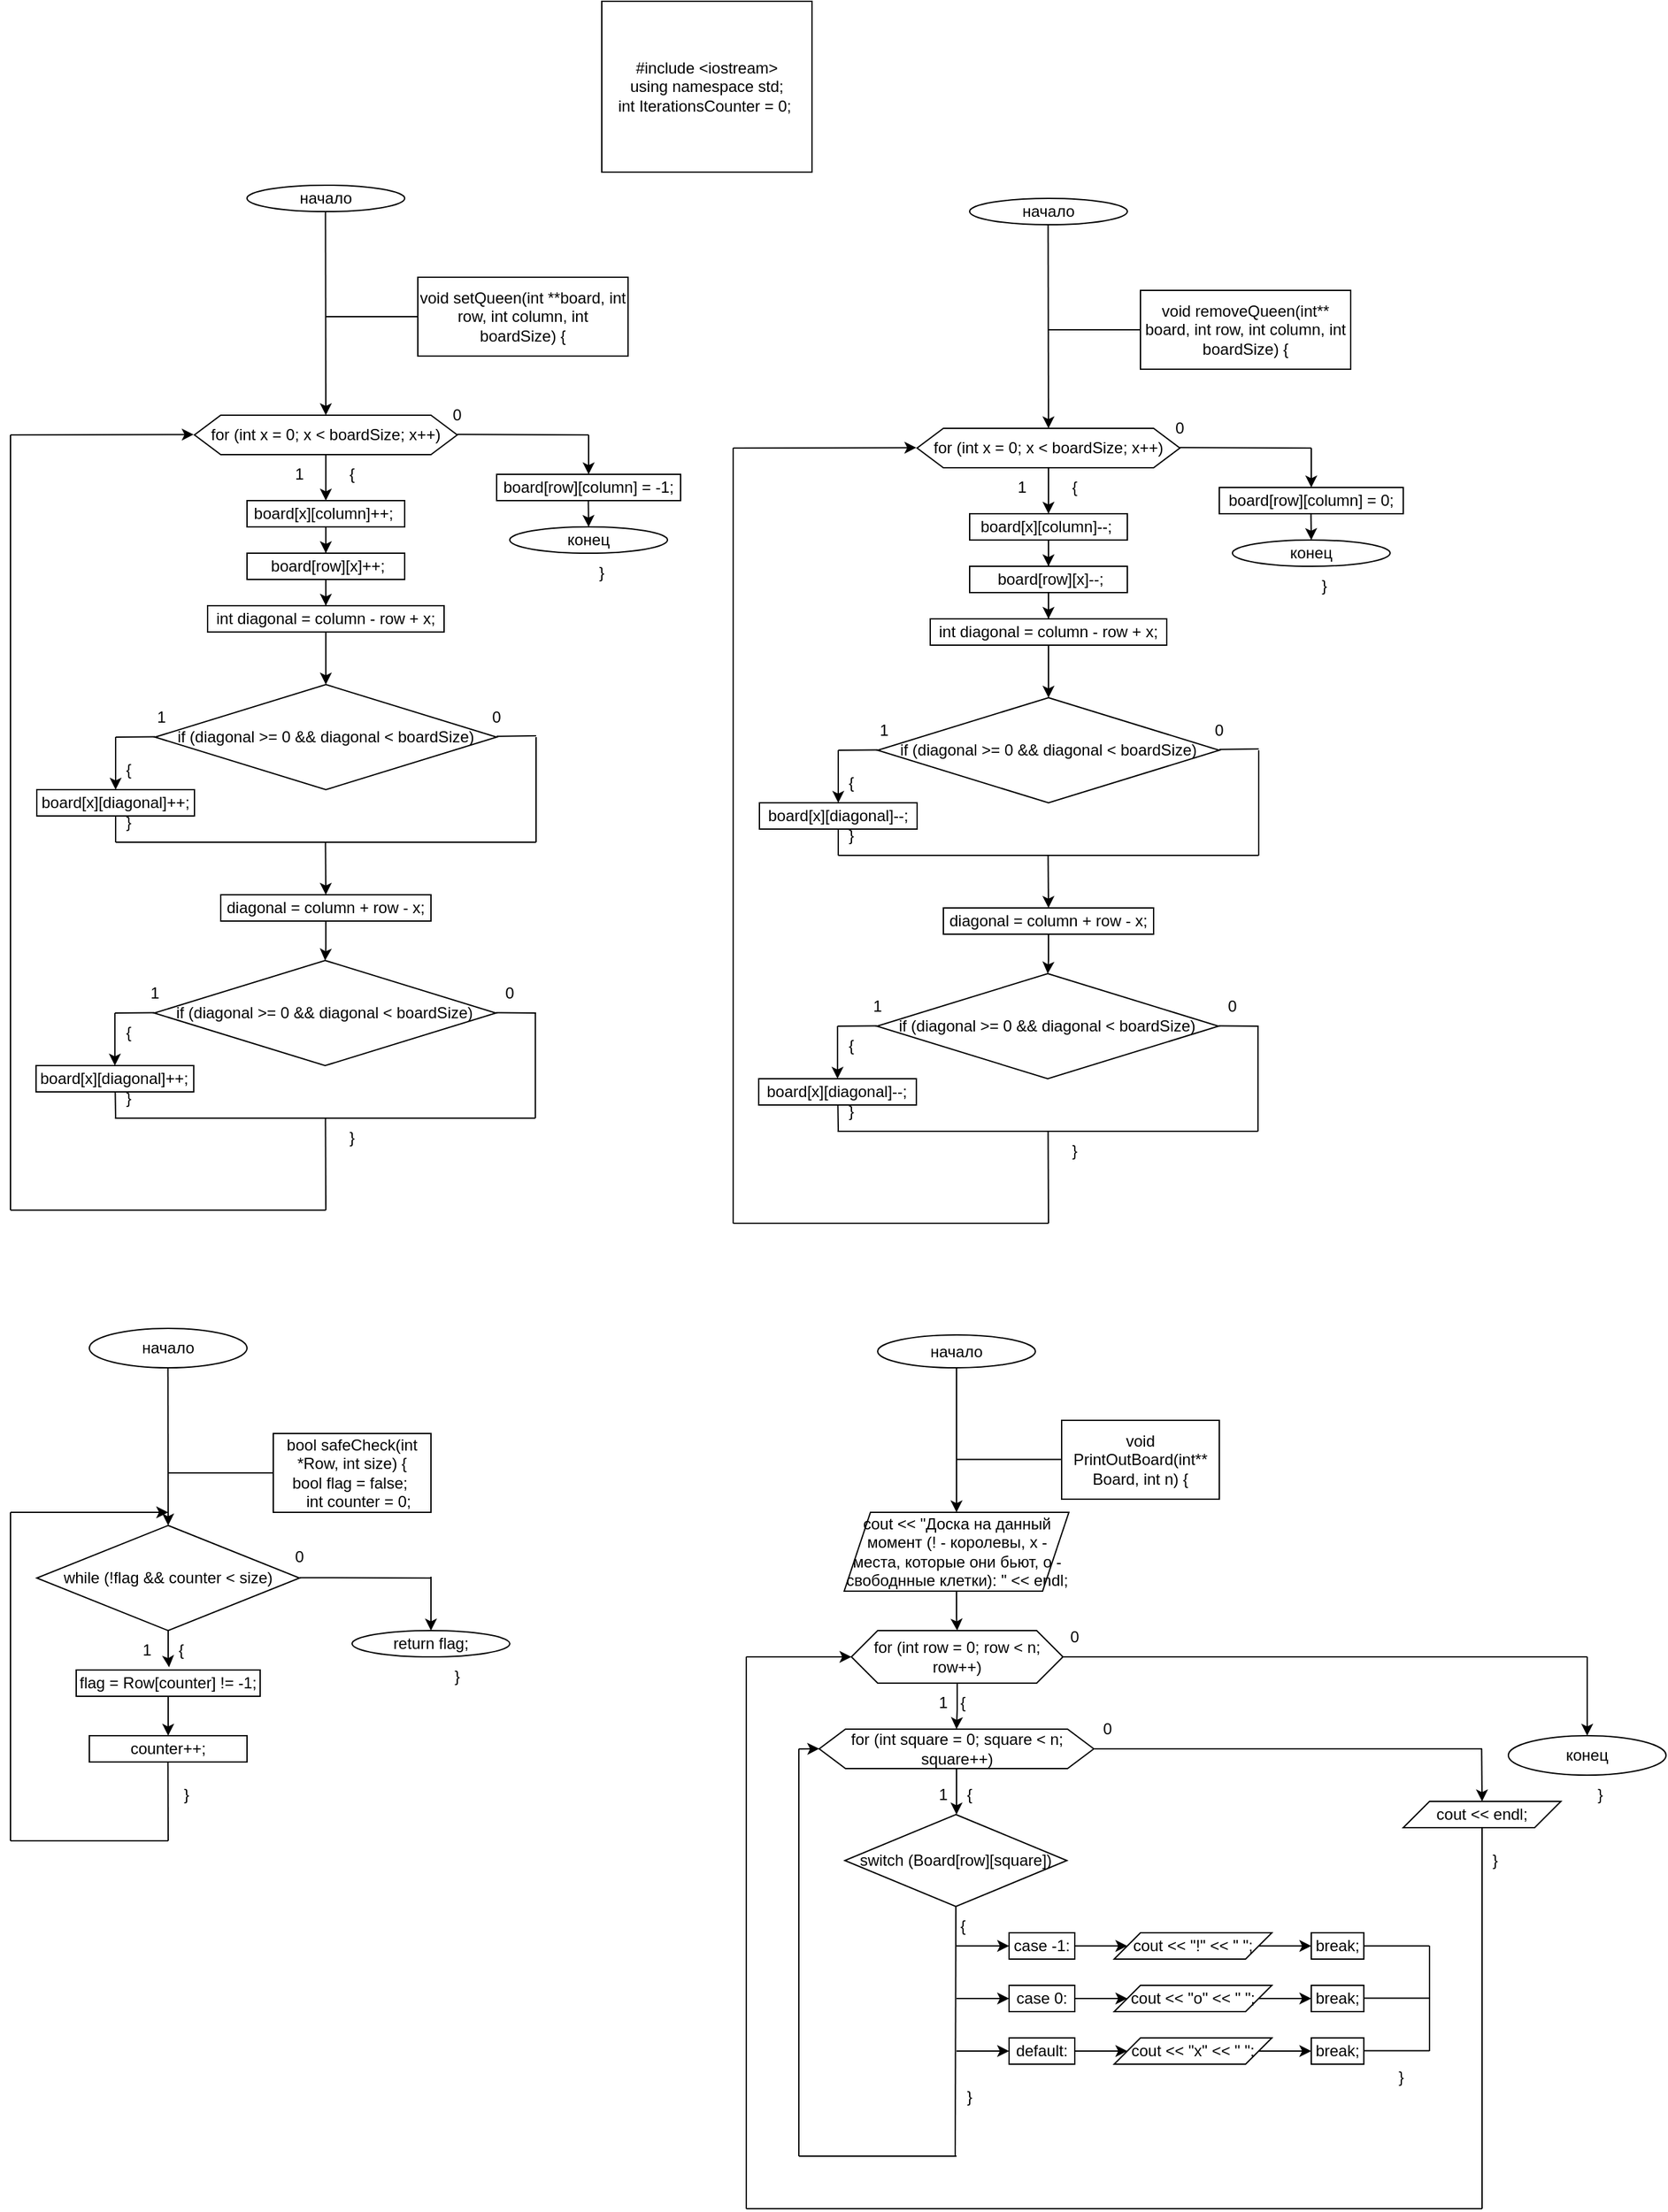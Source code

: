 <mxfile version="23.1.5" type="device">
  <diagram name="Страница — 1" id="9ttpLuOfrCiaNsQsGalc">
    <mxGraphModel dx="2261" dy="844" grid="1" gridSize="10" guides="1" tooltips="1" connect="1" arrows="1" fold="1" page="1" pageScale="1" pageWidth="827" pageHeight="1169" math="0" shadow="0">
      <root>
        <mxCell id="0" />
        <mxCell id="1" parent="0" />
        <mxCell id="GC4DBZCwsw4iifirCBvd-6" value="&lt;div&gt;#include &amp;lt;iostream&amp;gt;&lt;/div&gt;&lt;div&gt;using namespace std;&lt;/div&gt;&lt;div&gt;int IterationsCounter = 0;&lt;span style=&quot;background-color: initial;&quot;&gt;&amp;nbsp;&lt;/span&gt;&lt;/div&gt;" style="rounded=0;whiteSpace=wrap;html=1;" parent="1" vertex="1">
          <mxGeometry x="330" width="160" height="130" as="geometry" />
        </mxCell>
        <mxCell id="GC4DBZCwsw4iifirCBvd-7" value="начало" style="ellipse;whiteSpace=wrap;html=1;" parent="1" vertex="1">
          <mxGeometry x="60" y="140" width="120" height="20" as="geometry" />
        </mxCell>
        <mxCell id="GC4DBZCwsw4iifirCBvd-9" value="" style="endArrow=none;html=1;rounded=0;" parent="1" edge="1">
          <mxGeometry width="50" height="50" relative="1" as="geometry">
            <mxPoint x="120" y="240" as="sourcePoint" />
            <mxPoint x="190" y="240" as="targetPoint" />
          </mxGeometry>
        </mxCell>
        <mxCell id="GC4DBZCwsw4iifirCBvd-10" value="&lt;div&gt;void setQueen(int **board, int row, int column, int boardSize)&amp;nbsp;&lt;span style=&quot;background-color: initial;&quot;&gt;{&lt;/span&gt;&lt;/div&gt;" style="rounded=0;whiteSpace=wrap;html=1;" parent="1" vertex="1">
          <mxGeometry x="190" y="210" width="160" height="60" as="geometry" />
        </mxCell>
        <mxCell id="GC4DBZCwsw4iifirCBvd-11" value="" style="endArrow=classic;html=1;rounded=0;entryX=0.5;entryY=0;entryDx=0;entryDy=0;" parent="1" target="GC4DBZCwsw4iifirCBvd-12" edge="1">
          <mxGeometry width="50" height="50" relative="1" as="geometry">
            <mxPoint x="119.71" y="160" as="sourcePoint" />
            <mxPoint x="120" y="320" as="targetPoint" />
          </mxGeometry>
        </mxCell>
        <mxCell id="GC4DBZCwsw4iifirCBvd-15" style="edgeStyle=orthogonalEdgeStyle;rounded=0;orthogonalLoop=1;jettySize=auto;html=1;entryX=0.5;entryY=0;entryDx=0;entryDy=0;" parent="1" source="GC4DBZCwsw4iifirCBvd-12" target="GC4DBZCwsw4iifirCBvd-13" edge="1">
          <mxGeometry relative="1" as="geometry" />
        </mxCell>
        <mxCell id="GC4DBZCwsw4iifirCBvd-12" value="for (int x = 0; x &amp;lt; boardSize; x++)" style="shape=hexagon;perimeter=hexagonPerimeter2;whiteSpace=wrap;html=1;fixedSize=1;" parent="1" vertex="1">
          <mxGeometry x="20" y="315" width="200" height="30" as="geometry" />
        </mxCell>
        <mxCell id="GC4DBZCwsw4iifirCBvd-17" style="edgeStyle=orthogonalEdgeStyle;rounded=0;orthogonalLoop=1;jettySize=auto;html=1;entryX=0.5;entryY=0;entryDx=0;entryDy=0;" parent="1" source="GC4DBZCwsw4iifirCBvd-13" target="GC4DBZCwsw4iifirCBvd-16" edge="1">
          <mxGeometry relative="1" as="geometry" />
        </mxCell>
        <mxCell id="GC4DBZCwsw4iifirCBvd-13" value="board[x][column]++;&amp;nbsp;" style="rounded=0;whiteSpace=wrap;html=1;" parent="1" vertex="1">
          <mxGeometry x="60" y="380" width="120" height="20" as="geometry" />
        </mxCell>
        <mxCell id="GC4DBZCwsw4iifirCBvd-19" style="edgeStyle=orthogonalEdgeStyle;rounded=0;orthogonalLoop=1;jettySize=auto;html=1;entryX=0.5;entryY=0;entryDx=0;entryDy=0;" parent="1" source="GC4DBZCwsw4iifirCBvd-16" target="GC4DBZCwsw4iifirCBvd-18" edge="1">
          <mxGeometry relative="1" as="geometry" />
        </mxCell>
        <mxCell id="GC4DBZCwsw4iifirCBvd-16" value="&amp;nbsp;board[row][x]++;" style="rounded=0;whiteSpace=wrap;html=1;" parent="1" vertex="1">
          <mxGeometry x="60" y="420" width="120" height="20" as="geometry" />
        </mxCell>
        <mxCell id="GC4DBZCwsw4iifirCBvd-21" style="edgeStyle=orthogonalEdgeStyle;rounded=0;orthogonalLoop=1;jettySize=auto;html=1;entryX=0.5;entryY=0;entryDx=0;entryDy=0;" parent="1" source="GC4DBZCwsw4iifirCBvd-18" target="GC4DBZCwsw4iifirCBvd-20" edge="1">
          <mxGeometry relative="1" as="geometry" />
        </mxCell>
        <mxCell id="GC4DBZCwsw4iifirCBvd-18" value="&lt;div&gt;int diagonal = column - row + x;&lt;/div&gt;" style="rounded=0;whiteSpace=wrap;html=1;" parent="1" vertex="1">
          <mxGeometry x="30" y="460" width="180" height="20" as="geometry" />
        </mxCell>
        <mxCell id="GC4DBZCwsw4iifirCBvd-20" value="if (diagonal &amp;gt;= 0 &amp;amp;&amp;amp; diagonal &amp;lt; boardSize)" style="rhombus;whiteSpace=wrap;html=1;" parent="1" vertex="1">
          <mxGeometry x="-10" y="520" width="260" height="80" as="geometry" />
        </mxCell>
        <mxCell id="GC4DBZCwsw4iifirCBvd-22" value="" style="endArrow=none;html=1;rounded=0;" parent="1" edge="1">
          <mxGeometry width="50" height="50" relative="1" as="geometry">
            <mxPoint x="-40" y="560" as="sourcePoint" />
            <mxPoint x="-10" y="559.71" as="targetPoint" />
          </mxGeometry>
        </mxCell>
        <mxCell id="GC4DBZCwsw4iifirCBvd-23" value="" style="endArrow=classic;html=1;rounded=0;" parent="1" edge="1">
          <mxGeometry width="50" height="50" relative="1" as="geometry">
            <mxPoint x="-40" y="560" as="sourcePoint" />
            <mxPoint x="-40" y="600" as="targetPoint" />
          </mxGeometry>
        </mxCell>
        <mxCell id="GC4DBZCwsw4iifirCBvd-24" value="board[x][diagonal]++;" style="rounded=0;whiteSpace=wrap;html=1;" parent="1" vertex="1">
          <mxGeometry x="-100" y="600" width="120" height="20" as="geometry" />
        </mxCell>
        <mxCell id="GC4DBZCwsw4iifirCBvd-25" value="1" style="text;html=1;align=center;verticalAlign=middle;whiteSpace=wrap;rounded=0;" parent="1" vertex="1">
          <mxGeometry x="-30" y="530" width="50" height="30" as="geometry" />
        </mxCell>
        <mxCell id="GC4DBZCwsw4iifirCBvd-26" value="" style="endArrow=none;html=1;rounded=0;" parent="1" edge="1">
          <mxGeometry width="50" height="50" relative="1" as="geometry">
            <mxPoint x="-40" y="640" as="sourcePoint" />
            <mxPoint x="-40" y="620" as="targetPoint" />
          </mxGeometry>
        </mxCell>
        <mxCell id="GC4DBZCwsw4iifirCBvd-27" value="" style="endArrow=none;html=1;rounded=0;" parent="1" edge="1">
          <mxGeometry width="50" height="50" relative="1" as="geometry">
            <mxPoint x="250" y="559.43" as="sourcePoint" />
            <mxPoint x="280" y="559" as="targetPoint" />
          </mxGeometry>
        </mxCell>
        <mxCell id="GC4DBZCwsw4iifirCBvd-28" value="" style="endArrow=none;html=1;rounded=0;" parent="1" edge="1">
          <mxGeometry width="50" height="50" relative="1" as="geometry">
            <mxPoint x="280" y="640" as="sourcePoint" />
            <mxPoint x="280" y="560" as="targetPoint" />
          </mxGeometry>
        </mxCell>
        <mxCell id="GC4DBZCwsw4iifirCBvd-29" value="" style="endArrow=none;html=1;rounded=0;" parent="1" edge="1">
          <mxGeometry width="50" height="50" relative="1" as="geometry">
            <mxPoint x="-40" y="640" as="sourcePoint" />
            <mxPoint x="280" y="640" as="targetPoint" />
          </mxGeometry>
        </mxCell>
        <mxCell id="GC4DBZCwsw4iifirCBvd-30" value="0" style="text;html=1;align=center;verticalAlign=middle;whiteSpace=wrap;rounded=0;" parent="1" vertex="1">
          <mxGeometry x="220" y="530" width="60" height="30" as="geometry" />
        </mxCell>
        <mxCell id="GC4DBZCwsw4iifirCBvd-31" value="{" style="text;html=1;align=center;verticalAlign=middle;whiteSpace=wrap;rounded=0;" parent="1" vertex="1">
          <mxGeometry x="-60" y="570" width="60" height="30" as="geometry" />
        </mxCell>
        <mxCell id="GC4DBZCwsw4iifirCBvd-32" value="}" style="text;html=1;align=center;verticalAlign=middle;whiteSpace=wrap;rounded=0;" parent="1" vertex="1">
          <mxGeometry x="-60" y="610" width="60" height="30" as="geometry" />
        </mxCell>
        <mxCell id="GC4DBZCwsw4iifirCBvd-33" value="" style="endArrow=classic;html=1;rounded=0;" parent="1" edge="1">
          <mxGeometry width="50" height="50" relative="1" as="geometry">
            <mxPoint x="119.71" y="640" as="sourcePoint" />
            <mxPoint x="120" y="680" as="targetPoint" />
          </mxGeometry>
        </mxCell>
        <mxCell id="GC4DBZCwsw4iifirCBvd-50" style="edgeStyle=orthogonalEdgeStyle;rounded=0;orthogonalLoop=1;jettySize=auto;html=1;entryX=0.5;entryY=0;entryDx=0;entryDy=0;" parent="1" source="GC4DBZCwsw4iifirCBvd-34" target="GC4DBZCwsw4iifirCBvd-44" edge="1">
          <mxGeometry relative="1" as="geometry" />
        </mxCell>
        <mxCell id="GC4DBZCwsw4iifirCBvd-34" value="diagonal = column + row - x;" style="rounded=0;whiteSpace=wrap;html=1;" parent="1" vertex="1">
          <mxGeometry x="40" y="680" width="160" height="20" as="geometry" />
        </mxCell>
        <mxCell id="GC4DBZCwsw4iifirCBvd-44" value="if (diagonal &amp;gt;= 0 &amp;amp;&amp;amp; diagonal &amp;lt; boardSize)" style="rhombus;whiteSpace=wrap;html=1;" parent="1" vertex="1">
          <mxGeometry x="-10.57" y="730" width="260" height="80" as="geometry" />
        </mxCell>
        <mxCell id="GC4DBZCwsw4iifirCBvd-45" value="" style="endArrow=none;html=1;rounded=0;" parent="1" edge="1">
          <mxGeometry width="50" height="50" relative="1" as="geometry">
            <mxPoint x="-40.57" y="770" as="sourcePoint" />
            <mxPoint x="-10.57" y="769.71" as="targetPoint" />
          </mxGeometry>
        </mxCell>
        <mxCell id="GC4DBZCwsw4iifirCBvd-46" value="" style="endArrow=classic;html=1;rounded=0;" parent="1" edge="1">
          <mxGeometry width="50" height="50" relative="1" as="geometry">
            <mxPoint x="-40.57" y="770" as="sourcePoint" />
            <mxPoint x="-40.57" y="810" as="targetPoint" />
          </mxGeometry>
        </mxCell>
        <mxCell id="GC4DBZCwsw4iifirCBvd-47" value="board[x][diagonal]++;" style="rounded=0;whiteSpace=wrap;html=1;" parent="1" vertex="1">
          <mxGeometry x="-100.57" y="810" width="120" height="20" as="geometry" />
        </mxCell>
        <mxCell id="GC4DBZCwsw4iifirCBvd-48" value="" style="endArrow=none;html=1;rounded=0;" parent="1" edge="1">
          <mxGeometry width="50" height="50" relative="1" as="geometry">
            <mxPoint x="279.43" y="850" as="sourcePoint" />
            <mxPoint x="279.43" y="770" as="targetPoint" />
          </mxGeometry>
        </mxCell>
        <mxCell id="GC4DBZCwsw4iifirCBvd-49" value="" style="endArrow=none;html=1;rounded=0;" parent="1" edge="1">
          <mxGeometry width="50" height="50" relative="1" as="geometry">
            <mxPoint x="-40.57" y="850" as="sourcePoint" />
            <mxPoint x="279.43" y="850" as="targetPoint" />
          </mxGeometry>
        </mxCell>
        <mxCell id="GC4DBZCwsw4iifirCBvd-51" value="" style="endArrow=none;html=1;rounded=0;" parent="1" edge="1">
          <mxGeometry width="50" height="50" relative="1" as="geometry">
            <mxPoint x="-40.29" y="830" as="sourcePoint" />
            <mxPoint x="-40" y="850" as="targetPoint" />
          </mxGeometry>
        </mxCell>
        <mxCell id="GC4DBZCwsw4iifirCBvd-52" value="" style="endArrow=none;html=1;rounded=0;" parent="1" edge="1">
          <mxGeometry width="50" height="50" relative="1" as="geometry">
            <mxPoint x="249.43" y="769.71" as="sourcePoint" />
            <mxPoint x="280" y="770" as="targetPoint" />
          </mxGeometry>
        </mxCell>
        <mxCell id="GC4DBZCwsw4iifirCBvd-53" value="1" style="text;html=1;align=center;verticalAlign=middle;whiteSpace=wrap;rounded=0;" parent="1" vertex="1">
          <mxGeometry x="-40" y="740" width="60" height="30" as="geometry" />
        </mxCell>
        <mxCell id="GC4DBZCwsw4iifirCBvd-54" value="{" style="text;html=1;align=center;verticalAlign=middle;whiteSpace=wrap;rounded=0;" parent="1" vertex="1">
          <mxGeometry x="-60" y="770" width="60" height="30" as="geometry" />
        </mxCell>
        <mxCell id="GC4DBZCwsw4iifirCBvd-55" value="}" style="text;html=1;align=center;verticalAlign=middle;whiteSpace=wrap;rounded=0;" parent="1" vertex="1">
          <mxGeometry x="-60" y="820" width="60" height="30" as="geometry" />
        </mxCell>
        <mxCell id="GC4DBZCwsw4iifirCBvd-56" value="0" style="text;html=1;align=center;verticalAlign=middle;whiteSpace=wrap;rounded=0;" parent="1" vertex="1">
          <mxGeometry x="230" y="740" width="60" height="30" as="geometry" />
        </mxCell>
        <mxCell id="GC4DBZCwsw4iifirCBvd-57" value="" style="endArrow=none;html=1;rounded=0;" parent="1" edge="1">
          <mxGeometry width="50" height="50" relative="1" as="geometry">
            <mxPoint x="120" y="920" as="sourcePoint" />
            <mxPoint x="119.71" y="850" as="targetPoint" />
          </mxGeometry>
        </mxCell>
        <mxCell id="GC4DBZCwsw4iifirCBvd-58" value="}" style="text;html=1;align=center;verticalAlign=middle;whiteSpace=wrap;rounded=0;" parent="1" vertex="1">
          <mxGeometry x="110" y="850" width="60" height="30" as="geometry" />
        </mxCell>
        <mxCell id="GC4DBZCwsw4iifirCBvd-59" value="" style="endArrow=none;html=1;rounded=0;" parent="1" edge="1">
          <mxGeometry width="50" height="50" relative="1" as="geometry">
            <mxPoint x="-120" y="920" as="sourcePoint" />
            <mxPoint x="120" y="920" as="targetPoint" />
          </mxGeometry>
        </mxCell>
        <mxCell id="GC4DBZCwsw4iifirCBvd-60" value="" style="endArrow=none;html=1;rounded=0;" parent="1" edge="1">
          <mxGeometry width="50" height="50" relative="1" as="geometry">
            <mxPoint x="-120" y="920" as="sourcePoint" />
            <mxPoint x="-120" y="330" as="targetPoint" />
          </mxGeometry>
        </mxCell>
        <mxCell id="GC4DBZCwsw4iifirCBvd-61" value="" style="endArrow=classic;html=1;rounded=0;" parent="1" edge="1">
          <mxGeometry width="50" height="50" relative="1" as="geometry">
            <mxPoint x="-120" y="330" as="sourcePoint" />
            <mxPoint x="19.43" y="329.71" as="targetPoint" />
          </mxGeometry>
        </mxCell>
        <mxCell id="GC4DBZCwsw4iifirCBvd-62" value="1" style="text;html=1;align=center;verticalAlign=middle;whiteSpace=wrap;rounded=0;" parent="1" vertex="1">
          <mxGeometry x="70" y="345" width="60" height="30" as="geometry" />
        </mxCell>
        <mxCell id="GC4DBZCwsw4iifirCBvd-63" value="{" style="text;html=1;align=center;verticalAlign=middle;whiteSpace=wrap;rounded=0;" parent="1" vertex="1">
          <mxGeometry x="110" y="345" width="60" height="30" as="geometry" />
        </mxCell>
        <mxCell id="GC4DBZCwsw4iifirCBvd-64" value="" style="endArrow=none;html=1;rounded=0;" parent="1" edge="1">
          <mxGeometry width="50" height="50" relative="1" as="geometry">
            <mxPoint x="220" y="329.58" as="sourcePoint" />
            <mxPoint x="320" y="330" as="targetPoint" />
          </mxGeometry>
        </mxCell>
        <mxCell id="GC4DBZCwsw4iifirCBvd-65" value="0" style="text;html=1;align=center;verticalAlign=middle;whiteSpace=wrap;rounded=0;" parent="1" vertex="1">
          <mxGeometry x="190" y="300" width="60" height="30" as="geometry" />
        </mxCell>
        <mxCell id="GC4DBZCwsw4iifirCBvd-66" value="" style="endArrow=classic;html=1;rounded=0;" parent="1" edge="1">
          <mxGeometry width="50" height="50" relative="1" as="geometry">
            <mxPoint x="320" y="330" as="sourcePoint" />
            <mxPoint x="320" y="360" as="targetPoint" />
          </mxGeometry>
        </mxCell>
        <mxCell id="GC4DBZCwsw4iifirCBvd-67" value="board[row][column] = -1;" style="rounded=0;whiteSpace=wrap;html=1;" parent="1" vertex="1">
          <mxGeometry x="250" y="360" width="140" height="20" as="geometry" />
        </mxCell>
        <mxCell id="GC4DBZCwsw4iifirCBvd-68" value="" style="endArrow=classic;html=1;rounded=0;" parent="1" edge="1">
          <mxGeometry width="50" height="50" relative="1" as="geometry">
            <mxPoint x="319.76" y="380" as="sourcePoint" />
            <mxPoint x="320" y="400" as="targetPoint" />
          </mxGeometry>
        </mxCell>
        <mxCell id="GC4DBZCwsw4iifirCBvd-69" value="конец" style="ellipse;whiteSpace=wrap;html=1;" parent="1" vertex="1">
          <mxGeometry x="260" y="400" width="120" height="20" as="geometry" />
        </mxCell>
        <mxCell id="GC4DBZCwsw4iifirCBvd-70" value="}" style="text;html=1;align=center;verticalAlign=middle;whiteSpace=wrap;rounded=0;" parent="1" vertex="1">
          <mxGeometry x="300" y="420" width="60" height="30" as="geometry" />
        </mxCell>
        <mxCell id="GC4DBZCwsw4iifirCBvd-71" value="начало" style="ellipse;whiteSpace=wrap;html=1;" parent="1" vertex="1">
          <mxGeometry x="610" y="150" width="120" height="20" as="geometry" />
        </mxCell>
        <mxCell id="GC4DBZCwsw4iifirCBvd-72" value="" style="endArrow=none;html=1;rounded=0;" parent="1" edge="1">
          <mxGeometry width="50" height="50" relative="1" as="geometry">
            <mxPoint x="670" y="250" as="sourcePoint" />
            <mxPoint x="740" y="250" as="targetPoint" />
          </mxGeometry>
        </mxCell>
        <mxCell id="GC4DBZCwsw4iifirCBvd-73" value="&lt;div&gt;void removeQueen(int** board, int row, int column, int boardSize)&amp;nbsp;&lt;span style=&quot;background-color: initial;&quot;&gt;{&lt;/span&gt;&lt;/div&gt;" style="rounded=0;whiteSpace=wrap;html=1;" parent="1" vertex="1">
          <mxGeometry x="740" y="220" width="160" height="60" as="geometry" />
        </mxCell>
        <mxCell id="GC4DBZCwsw4iifirCBvd-74" value="" style="endArrow=classic;html=1;rounded=0;entryX=0.5;entryY=0;entryDx=0;entryDy=0;" parent="1" target="GC4DBZCwsw4iifirCBvd-76" edge="1">
          <mxGeometry width="50" height="50" relative="1" as="geometry">
            <mxPoint x="669.71" y="170" as="sourcePoint" />
            <mxPoint x="670" y="330" as="targetPoint" />
          </mxGeometry>
        </mxCell>
        <mxCell id="GC4DBZCwsw4iifirCBvd-75" style="edgeStyle=orthogonalEdgeStyle;rounded=0;orthogonalLoop=1;jettySize=auto;html=1;entryX=0.5;entryY=0;entryDx=0;entryDy=0;" parent="1" source="GC4DBZCwsw4iifirCBvd-76" target="GC4DBZCwsw4iifirCBvd-78" edge="1">
          <mxGeometry relative="1" as="geometry" />
        </mxCell>
        <mxCell id="GC4DBZCwsw4iifirCBvd-76" value="for (int x = 0; x &amp;lt; boardSize; x++)" style="shape=hexagon;perimeter=hexagonPerimeter2;whiteSpace=wrap;html=1;fixedSize=1;" parent="1" vertex="1">
          <mxGeometry x="570" y="325" width="200" height="30" as="geometry" />
        </mxCell>
        <mxCell id="GC4DBZCwsw4iifirCBvd-77" style="edgeStyle=orthogonalEdgeStyle;rounded=0;orthogonalLoop=1;jettySize=auto;html=1;entryX=0.5;entryY=0;entryDx=0;entryDy=0;" parent="1" source="GC4DBZCwsw4iifirCBvd-78" target="GC4DBZCwsw4iifirCBvd-80" edge="1">
          <mxGeometry relative="1" as="geometry" />
        </mxCell>
        <mxCell id="GC4DBZCwsw4iifirCBvd-78" value="board[x][column]--;&amp;nbsp;" style="rounded=0;whiteSpace=wrap;html=1;" parent="1" vertex="1">
          <mxGeometry x="610" y="390" width="120" height="20" as="geometry" />
        </mxCell>
        <mxCell id="GC4DBZCwsw4iifirCBvd-79" style="edgeStyle=orthogonalEdgeStyle;rounded=0;orthogonalLoop=1;jettySize=auto;html=1;entryX=0.5;entryY=0;entryDx=0;entryDy=0;" parent="1" source="GC4DBZCwsw4iifirCBvd-80" target="GC4DBZCwsw4iifirCBvd-82" edge="1">
          <mxGeometry relative="1" as="geometry" />
        </mxCell>
        <mxCell id="GC4DBZCwsw4iifirCBvd-80" value="&amp;nbsp;board[row][x]--;" style="rounded=0;whiteSpace=wrap;html=1;" parent="1" vertex="1">
          <mxGeometry x="610" y="430" width="120" height="20" as="geometry" />
        </mxCell>
        <mxCell id="GC4DBZCwsw4iifirCBvd-81" style="edgeStyle=orthogonalEdgeStyle;rounded=0;orthogonalLoop=1;jettySize=auto;html=1;entryX=0.5;entryY=0;entryDx=0;entryDy=0;" parent="1" source="GC4DBZCwsw4iifirCBvd-82" target="GC4DBZCwsw4iifirCBvd-83" edge="1">
          <mxGeometry relative="1" as="geometry" />
        </mxCell>
        <mxCell id="GC4DBZCwsw4iifirCBvd-82" value="&lt;div&gt;int diagonal = column - row + x;&lt;/div&gt;" style="rounded=0;whiteSpace=wrap;html=1;" parent="1" vertex="1">
          <mxGeometry x="580" y="470" width="180" height="20" as="geometry" />
        </mxCell>
        <mxCell id="GC4DBZCwsw4iifirCBvd-83" value="if (diagonal &amp;gt;= 0 &amp;amp;&amp;amp; diagonal &amp;lt; boardSize)" style="rhombus;whiteSpace=wrap;html=1;" parent="1" vertex="1">
          <mxGeometry x="540" y="530" width="260" height="80" as="geometry" />
        </mxCell>
        <mxCell id="GC4DBZCwsw4iifirCBvd-84" value="" style="endArrow=none;html=1;rounded=0;" parent="1" edge="1">
          <mxGeometry width="50" height="50" relative="1" as="geometry">
            <mxPoint x="510" y="570" as="sourcePoint" />
            <mxPoint x="540" y="569.71" as="targetPoint" />
          </mxGeometry>
        </mxCell>
        <mxCell id="GC4DBZCwsw4iifirCBvd-85" value="" style="endArrow=classic;html=1;rounded=0;" parent="1" edge="1">
          <mxGeometry width="50" height="50" relative="1" as="geometry">
            <mxPoint x="510" y="570" as="sourcePoint" />
            <mxPoint x="510" y="610" as="targetPoint" />
          </mxGeometry>
        </mxCell>
        <mxCell id="GC4DBZCwsw4iifirCBvd-86" value="board[x][diagonal]--;" style="rounded=0;whiteSpace=wrap;html=1;" parent="1" vertex="1">
          <mxGeometry x="450" y="610" width="120" height="20" as="geometry" />
        </mxCell>
        <mxCell id="GC4DBZCwsw4iifirCBvd-87" value="1" style="text;html=1;align=center;verticalAlign=middle;whiteSpace=wrap;rounded=0;" parent="1" vertex="1">
          <mxGeometry x="520" y="540" width="50" height="30" as="geometry" />
        </mxCell>
        <mxCell id="GC4DBZCwsw4iifirCBvd-88" value="" style="endArrow=none;html=1;rounded=0;" parent="1" edge="1">
          <mxGeometry width="50" height="50" relative="1" as="geometry">
            <mxPoint x="510" y="650" as="sourcePoint" />
            <mxPoint x="510" y="630" as="targetPoint" />
          </mxGeometry>
        </mxCell>
        <mxCell id="GC4DBZCwsw4iifirCBvd-89" value="" style="endArrow=none;html=1;rounded=0;" parent="1" edge="1">
          <mxGeometry width="50" height="50" relative="1" as="geometry">
            <mxPoint x="800" y="569.43" as="sourcePoint" />
            <mxPoint x="830" y="569" as="targetPoint" />
          </mxGeometry>
        </mxCell>
        <mxCell id="GC4DBZCwsw4iifirCBvd-90" value="" style="endArrow=none;html=1;rounded=0;" parent="1" edge="1">
          <mxGeometry width="50" height="50" relative="1" as="geometry">
            <mxPoint x="830" y="650" as="sourcePoint" />
            <mxPoint x="830" y="570" as="targetPoint" />
          </mxGeometry>
        </mxCell>
        <mxCell id="GC4DBZCwsw4iifirCBvd-91" value="" style="endArrow=none;html=1;rounded=0;" parent="1" edge="1">
          <mxGeometry width="50" height="50" relative="1" as="geometry">
            <mxPoint x="510" y="650" as="sourcePoint" />
            <mxPoint x="830" y="650" as="targetPoint" />
          </mxGeometry>
        </mxCell>
        <mxCell id="GC4DBZCwsw4iifirCBvd-92" value="0" style="text;html=1;align=center;verticalAlign=middle;whiteSpace=wrap;rounded=0;" parent="1" vertex="1">
          <mxGeometry x="770" y="540" width="60" height="30" as="geometry" />
        </mxCell>
        <mxCell id="GC4DBZCwsw4iifirCBvd-93" value="{" style="text;html=1;align=center;verticalAlign=middle;whiteSpace=wrap;rounded=0;" parent="1" vertex="1">
          <mxGeometry x="490" y="580" width="60" height="30" as="geometry" />
        </mxCell>
        <mxCell id="GC4DBZCwsw4iifirCBvd-94" value="}" style="text;html=1;align=center;verticalAlign=middle;whiteSpace=wrap;rounded=0;" parent="1" vertex="1">
          <mxGeometry x="490" y="620" width="60" height="30" as="geometry" />
        </mxCell>
        <mxCell id="GC4DBZCwsw4iifirCBvd-95" value="" style="endArrow=classic;html=1;rounded=0;" parent="1" edge="1">
          <mxGeometry width="50" height="50" relative="1" as="geometry">
            <mxPoint x="669.71" y="650" as="sourcePoint" />
            <mxPoint x="670" y="690" as="targetPoint" />
          </mxGeometry>
        </mxCell>
        <mxCell id="GC4DBZCwsw4iifirCBvd-96" style="edgeStyle=orthogonalEdgeStyle;rounded=0;orthogonalLoop=1;jettySize=auto;html=1;entryX=0.5;entryY=0;entryDx=0;entryDy=0;" parent="1" source="GC4DBZCwsw4iifirCBvd-97" target="GC4DBZCwsw4iifirCBvd-98" edge="1">
          <mxGeometry relative="1" as="geometry" />
        </mxCell>
        <mxCell id="GC4DBZCwsw4iifirCBvd-97" value="diagonal = column + row - x;" style="rounded=0;whiteSpace=wrap;html=1;" parent="1" vertex="1">
          <mxGeometry x="590" y="690" width="160" height="20" as="geometry" />
        </mxCell>
        <mxCell id="GC4DBZCwsw4iifirCBvd-98" value="if (diagonal &amp;gt;= 0 &amp;amp;&amp;amp; diagonal &amp;lt; boardSize)" style="rhombus;whiteSpace=wrap;html=1;" parent="1" vertex="1">
          <mxGeometry x="539.43" y="740" width="260" height="80" as="geometry" />
        </mxCell>
        <mxCell id="GC4DBZCwsw4iifirCBvd-99" value="" style="endArrow=none;html=1;rounded=0;" parent="1" edge="1">
          <mxGeometry width="50" height="50" relative="1" as="geometry">
            <mxPoint x="509.43" y="780" as="sourcePoint" />
            <mxPoint x="539.43" y="779.71" as="targetPoint" />
          </mxGeometry>
        </mxCell>
        <mxCell id="GC4DBZCwsw4iifirCBvd-100" value="" style="endArrow=classic;html=1;rounded=0;" parent="1" edge="1">
          <mxGeometry width="50" height="50" relative="1" as="geometry">
            <mxPoint x="509.43" y="780" as="sourcePoint" />
            <mxPoint x="509.43" y="820" as="targetPoint" />
          </mxGeometry>
        </mxCell>
        <mxCell id="GC4DBZCwsw4iifirCBvd-101" value="board[x][diagonal]--;" style="rounded=0;whiteSpace=wrap;html=1;" parent="1" vertex="1">
          <mxGeometry x="449.43" y="820" width="120" height="20" as="geometry" />
        </mxCell>
        <mxCell id="GC4DBZCwsw4iifirCBvd-102" value="" style="endArrow=none;html=1;rounded=0;" parent="1" edge="1">
          <mxGeometry width="50" height="50" relative="1" as="geometry">
            <mxPoint x="829.43" y="860" as="sourcePoint" />
            <mxPoint x="829.43" y="780" as="targetPoint" />
          </mxGeometry>
        </mxCell>
        <mxCell id="GC4DBZCwsw4iifirCBvd-103" value="" style="endArrow=none;html=1;rounded=0;" parent="1" edge="1">
          <mxGeometry width="50" height="50" relative="1" as="geometry">
            <mxPoint x="509.43" y="860" as="sourcePoint" />
            <mxPoint x="829.43" y="860" as="targetPoint" />
          </mxGeometry>
        </mxCell>
        <mxCell id="GC4DBZCwsw4iifirCBvd-104" value="" style="endArrow=none;html=1;rounded=0;" parent="1" edge="1">
          <mxGeometry width="50" height="50" relative="1" as="geometry">
            <mxPoint x="509.71" y="840" as="sourcePoint" />
            <mxPoint x="510" y="860" as="targetPoint" />
          </mxGeometry>
        </mxCell>
        <mxCell id="GC4DBZCwsw4iifirCBvd-105" value="" style="endArrow=none;html=1;rounded=0;" parent="1" edge="1">
          <mxGeometry width="50" height="50" relative="1" as="geometry">
            <mxPoint x="799.43" y="779.71" as="sourcePoint" />
            <mxPoint x="830" y="780" as="targetPoint" />
          </mxGeometry>
        </mxCell>
        <mxCell id="GC4DBZCwsw4iifirCBvd-106" value="1" style="text;html=1;align=center;verticalAlign=middle;whiteSpace=wrap;rounded=0;" parent="1" vertex="1">
          <mxGeometry x="510" y="750" width="60" height="30" as="geometry" />
        </mxCell>
        <mxCell id="GC4DBZCwsw4iifirCBvd-107" value="{" style="text;html=1;align=center;verticalAlign=middle;whiteSpace=wrap;rounded=0;" parent="1" vertex="1">
          <mxGeometry x="490" y="780" width="60" height="30" as="geometry" />
        </mxCell>
        <mxCell id="GC4DBZCwsw4iifirCBvd-108" value="}" style="text;html=1;align=center;verticalAlign=middle;whiteSpace=wrap;rounded=0;" parent="1" vertex="1">
          <mxGeometry x="490" y="830" width="60" height="30" as="geometry" />
        </mxCell>
        <mxCell id="GC4DBZCwsw4iifirCBvd-109" value="0" style="text;html=1;align=center;verticalAlign=middle;whiteSpace=wrap;rounded=0;" parent="1" vertex="1">
          <mxGeometry x="780" y="750" width="60" height="30" as="geometry" />
        </mxCell>
        <mxCell id="GC4DBZCwsw4iifirCBvd-110" value="" style="endArrow=none;html=1;rounded=0;" parent="1" edge="1">
          <mxGeometry width="50" height="50" relative="1" as="geometry">
            <mxPoint x="670" y="930" as="sourcePoint" />
            <mxPoint x="669.71" y="860" as="targetPoint" />
          </mxGeometry>
        </mxCell>
        <mxCell id="GC4DBZCwsw4iifirCBvd-111" value="}" style="text;html=1;align=center;verticalAlign=middle;whiteSpace=wrap;rounded=0;" parent="1" vertex="1">
          <mxGeometry x="660" y="860" width="60" height="30" as="geometry" />
        </mxCell>
        <mxCell id="GC4DBZCwsw4iifirCBvd-112" value="" style="endArrow=none;html=1;rounded=0;" parent="1" edge="1">
          <mxGeometry width="50" height="50" relative="1" as="geometry">
            <mxPoint x="430" y="930" as="sourcePoint" />
            <mxPoint x="670" y="930" as="targetPoint" />
          </mxGeometry>
        </mxCell>
        <mxCell id="GC4DBZCwsw4iifirCBvd-113" value="" style="endArrow=none;html=1;rounded=0;" parent="1" edge="1">
          <mxGeometry width="50" height="50" relative="1" as="geometry">
            <mxPoint x="430" y="930" as="sourcePoint" />
            <mxPoint x="430" y="340" as="targetPoint" />
          </mxGeometry>
        </mxCell>
        <mxCell id="GC4DBZCwsw4iifirCBvd-114" value="" style="endArrow=classic;html=1;rounded=0;" parent="1" edge="1">
          <mxGeometry width="50" height="50" relative="1" as="geometry">
            <mxPoint x="430" y="340" as="sourcePoint" />
            <mxPoint x="569.43" y="339.71" as="targetPoint" />
          </mxGeometry>
        </mxCell>
        <mxCell id="GC4DBZCwsw4iifirCBvd-115" value="1" style="text;html=1;align=center;verticalAlign=middle;whiteSpace=wrap;rounded=0;" parent="1" vertex="1">
          <mxGeometry x="620" y="355" width="60" height="30" as="geometry" />
        </mxCell>
        <mxCell id="GC4DBZCwsw4iifirCBvd-116" value="{" style="text;html=1;align=center;verticalAlign=middle;whiteSpace=wrap;rounded=0;" parent="1" vertex="1">
          <mxGeometry x="660" y="355" width="60" height="30" as="geometry" />
        </mxCell>
        <mxCell id="GC4DBZCwsw4iifirCBvd-117" value="" style="endArrow=none;html=1;rounded=0;" parent="1" edge="1">
          <mxGeometry width="50" height="50" relative="1" as="geometry">
            <mxPoint x="770" y="339.58" as="sourcePoint" />
            <mxPoint x="870" y="340" as="targetPoint" />
          </mxGeometry>
        </mxCell>
        <mxCell id="GC4DBZCwsw4iifirCBvd-118" value="0" style="text;html=1;align=center;verticalAlign=middle;whiteSpace=wrap;rounded=0;" parent="1" vertex="1">
          <mxGeometry x="740" y="310" width="60" height="30" as="geometry" />
        </mxCell>
        <mxCell id="GC4DBZCwsw4iifirCBvd-119" value="" style="endArrow=classic;html=1;rounded=0;" parent="1" edge="1">
          <mxGeometry width="50" height="50" relative="1" as="geometry">
            <mxPoint x="870" y="340" as="sourcePoint" />
            <mxPoint x="870" y="370" as="targetPoint" />
          </mxGeometry>
        </mxCell>
        <mxCell id="GC4DBZCwsw4iifirCBvd-120" value="board[row][column] = 0;" style="rounded=0;whiteSpace=wrap;html=1;" parent="1" vertex="1">
          <mxGeometry x="800" y="370" width="140" height="20" as="geometry" />
        </mxCell>
        <mxCell id="GC4DBZCwsw4iifirCBvd-121" value="" style="endArrow=classic;html=1;rounded=0;" parent="1" edge="1">
          <mxGeometry width="50" height="50" relative="1" as="geometry">
            <mxPoint x="869.76" y="390" as="sourcePoint" />
            <mxPoint x="870" y="410" as="targetPoint" />
          </mxGeometry>
        </mxCell>
        <mxCell id="GC4DBZCwsw4iifirCBvd-122" value="конец" style="ellipse;whiteSpace=wrap;html=1;" parent="1" vertex="1">
          <mxGeometry x="810" y="410" width="120" height="20" as="geometry" />
        </mxCell>
        <mxCell id="GC4DBZCwsw4iifirCBvd-123" value="}" style="text;html=1;align=center;verticalAlign=middle;whiteSpace=wrap;rounded=0;" parent="1" vertex="1">
          <mxGeometry x="850" y="430" width="60" height="30" as="geometry" />
        </mxCell>
        <mxCell id="GC4DBZCwsw4iifirCBvd-124" value="начало" style="ellipse;whiteSpace=wrap;html=1;" parent="1" vertex="1">
          <mxGeometry x="-60.0" y="1010" width="120" height="30" as="geometry" />
        </mxCell>
        <mxCell id="GC4DBZCwsw4iifirCBvd-125" value="" style="endArrow=classic;html=1;rounded=0;" parent="1" edge="1">
          <mxGeometry width="50" height="50" relative="1" as="geometry">
            <mxPoint x="-0.18" y="1040" as="sourcePoint" />
            <mxPoint y="1160" as="targetPoint" />
          </mxGeometry>
        </mxCell>
        <mxCell id="GC4DBZCwsw4iifirCBvd-126" value="" style="endArrow=none;html=1;rounded=0;" parent="1" edge="1">
          <mxGeometry width="50" height="50" relative="1" as="geometry">
            <mxPoint y="1120" as="sourcePoint" />
            <mxPoint x="80" y="1120" as="targetPoint" />
          </mxGeometry>
        </mxCell>
        <mxCell id="GC4DBZCwsw4iifirCBvd-127" value="&lt;div&gt;bool safeCheck(int *Row, int size)&amp;nbsp;&lt;span style=&quot;background-color: initial;&quot;&gt;{&lt;/span&gt;&lt;/div&gt;&lt;div&gt;&lt;span style=&quot;background-color: initial;&quot;&gt;&lt;div&gt;bool flag = false;&amp;nbsp;&lt;/div&gt;&lt;div&gt;&amp;nbsp; &amp;nbsp; int counter = 0;&amp;nbsp;&lt;/div&gt;&lt;/span&gt;&lt;/div&gt;" style="rounded=0;whiteSpace=wrap;html=1;" parent="1" vertex="1">
          <mxGeometry x="80" y="1090" width="120" height="60" as="geometry" />
        </mxCell>
        <mxCell id="GC4DBZCwsw4iifirCBvd-128" value="while (!flag &amp;amp;&amp;amp; counter &amp;lt; size)" style="rhombus;whiteSpace=wrap;html=1;" parent="1" vertex="1">
          <mxGeometry x="-100" y="1160" width="200" height="80" as="geometry" />
        </mxCell>
        <mxCell id="GC4DBZCwsw4iifirCBvd-133" style="edgeStyle=orthogonalEdgeStyle;rounded=0;orthogonalLoop=1;jettySize=auto;html=1;entryX=0.5;entryY=0;entryDx=0;entryDy=0;" parent="1" source="GC4DBZCwsw4iifirCBvd-129" target="GC4DBZCwsw4iifirCBvd-132" edge="1">
          <mxGeometry relative="1" as="geometry" />
        </mxCell>
        <mxCell id="GC4DBZCwsw4iifirCBvd-129" value="flag = Row[counter] != -1;" style="rounded=0;whiteSpace=wrap;html=1;" parent="1" vertex="1">
          <mxGeometry x="-70" y="1270" width="140" height="20" as="geometry" />
        </mxCell>
        <mxCell id="GC4DBZCwsw4iifirCBvd-131" style="edgeStyle=orthogonalEdgeStyle;rounded=0;orthogonalLoop=1;jettySize=auto;html=1;entryX=0.505;entryY=-0.104;entryDx=0;entryDy=0;entryPerimeter=0;" parent="1" source="GC4DBZCwsw4iifirCBvd-128" target="GC4DBZCwsw4iifirCBvd-129" edge="1">
          <mxGeometry relative="1" as="geometry" />
        </mxCell>
        <mxCell id="GC4DBZCwsw4iifirCBvd-132" value="counter++;" style="rounded=0;whiteSpace=wrap;html=1;" parent="1" vertex="1">
          <mxGeometry x="-60.0" y="1320" width="120" height="20" as="geometry" />
        </mxCell>
        <mxCell id="GC4DBZCwsw4iifirCBvd-134" value="1" style="text;html=1;align=center;verticalAlign=middle;whiteSpace=wrap;rounded=0;" parent="1" vertex="1">
          <mxGeometry x="-46" y="1240" width="60" height="30" as="geometry" />
        </mxCell>
        <mxCell id="GC4DBZCwsw4iifirCBvd-135" value="{" style="text;html=1;align=center;verticalAlign=middle;whiteSpace=wrap;rounded=0;" parent="1" vertex="1">
          <mxGeometry x="-20" y="1240" width="60" height="30" as="geometry" />
        </mxCell>
        <mxCell id="GC4DBZCwsw4iifirCBvd-136" value="" style="endArrow=none;html=1;rounded=0;" parent="1" edge="1">
          <mxGeometry width="50" height="50" relative="1" as="geometry">
            <mxPoint y="1400" as="sourcePoint" />
            <mxPoint x="-0.18" y="1340" as="targetPoint" />
          </mxGeometry>
        </mxCell>
        <mxCell id="GC4DBZCwsw4iifirCBvd-137" value="" style="endArrow=none;html=1;rounded=0;" parent="1" edge="1">
          <mxGeometry width="50" height="50" relative="1" as="geometry">
            <mxPoint x="-120" y="1400" as="sourcePoint" />
            <mxPoint y="1400" as="targetPoint" />
          </mxGeometry>
        </mxCell>
        <mxCell id="GC4DBZCwsw4iifirCBvd-138" value="}" style="text;html=1;align=center;verticalAlign=middle;whiteSpace=wrap;rounded=0;" parent="1" vertex="1">
          <mxGeometry x="-16" y="1350" width="60" height="30" as="geometry" />
        </mxCell>
        <mxCell id="GC4DBZCwsw4iifirCBvd-140" value="" style="endArrow=none;html=1;rounded=0;" parent="1" edge="1">
          <mxGeometry width="50" height="50" relative="1" as="geometry">
            <mxPoint x="-120" y="1400" as="sourcePoint" />
            <mxPoint x="-120" y="1150" as="targetPoint" />
          </mxGeometry>
        </mxCell>
        <mxCell id="GC4DBZCwsw4iifirCBvd-141" value="" style="endArrow=classic;html=1;rounded=0;" parent="1" edge="1">
          <mxGeometry width="50" height="50" relative="1" as="geometry">
            <mxPoint x="-120" y="1150" as="sourcePoint" />
            <mxPoint y="1150" as="targetPoint" />
          </mxGeometry>
        </mxCell>
        <mxCell id="GC4DBZCwsw4iifirCBvd-142" value="" style="endArrow=none;html=1;rounded=0;" parent="1" edge="1">
          <mxGeometry width="50" height="50" relative="1" as="geometry">
            <mxPoint x="100" y="1199.69" as="sourcePoint" />
            <mxPoint x="200" y="1200" as="targetPoint" />
          </mxGeometry>
        </mxCell>
        <mxCell id="GC4DBZCwsw4iifirCBvd-143" value="0" style="text;html=1;align=center;verticalAlign=middle;whiteSpace=wrap;rounded=0;" parent="1" vertex="1">
          <mxGeometry x="70" y="1169" width="60" height="30" as="geometry" />
        </mxCell>
        <mxCell id="GC4DBZCwsw4iifirCBvd-144" value="" style="endArrow=classic;html=1;rounded=0;" parent="1" edge="1">
          <mxGeometry width="50" height="50" relative="1" as="geometry">
            <mxPoint x="200" y="1199" as="sourcePoint" />
            <mxPoint x="200" y="1240" as="targetPoint" />
          </mxGeometry>
        </mxCell>
        <mxCell id="GC4DBZCwsw4iifirCBvd-145" value="return flag;" style="ellipse;whiteSpace=wrap;html=1;" parent="1" vertex="1">
          <mxGeometry x="140" y="1240" width="120" height="20" as="geometry" />
        </mxCell>
        <mxCell id="GC4DBZCwsw4iifirCBvd-146" value="}" style="text;html=1;align=center;verticalAlign=middle;whiteSpace=wrap;rounded=0;" parent="1" vertex="1">
          <mxGeometry x="190" y="1260" width="60" height="30" as="geometry" />
        </mxCell>
        <mxCell id="Om6y30-OiKa_y2BNSwzG-73" style="edgeStyle=orthogonalEdgeStyle;rounded=0;orthogonalLoop=1;jettySize=auto;html=1;entryX=0.5;entryY=0;entryDx=0;entryDy=0;" parent="1" source="Om6y30-OiKa_y2BNSwzG-1" target="Om6y30-OiKa_y2BNSwzG-72" edge="1">
          <mxGeometry relative="1" as="geometry" />
        </mxCell>
        <mxCell id="Om6y30-OiKa_y2BNSwzG-1" value="начало" style="ellipse;whiteSpace=wrap;html=1;" parent="1" vertex="1">
          <mxGeometry x="540" y="1015" width="120" height="25" as="geometry" />
        </mxCell>
        <mxCell id="Om6y30-OiKa_y2BNSwzG-3" value="" style="endArrow=none;html=1;rounded=0;" parent="1" edge="1">
          <mxGeometry width="50" height="50" relative="1" as="geometry">
            <mxPoint x="600" y="1109.71" as="sourcePoint" />
            <mxPoint x="680" y="1109.71" as="targetPoint" />
          </mxGeometry>
        </mxCell>
        <mxCell id="Om6y30-OiKa_y2BNSwzG-4" value="&lt;div&gt;void PrintOutBoard(int** Board, int n)&amp;nbsp;&lt;span style=&quot;background-color: initial;&quot;&gt;{&lt;/span&gt;&lt;/div&gt;" style="rounded=0;whiteSpace=wrap;html=1;" parent="1" vertex="1">
          <mxGeometry x="680" y="1080" width="120" height="60" as="geometry" />
        </mxCell>
        <mxCell id="Om6y30-OiKa_y2BNSwzG-8" style="edgeStyle=orthogonalEdgeStyle;rounded=0;orthogonalLoop=1;jettySize=auto;html=1;entryX=0.5;entryY=0;entryDx=0;entryDy=0;" parent="1" source="Om6y30-OiKa_y2BNSwzG-6" target="Om6y30-OiKa_y2BNSwzG-7" edge="1">
          <mxGeometry relative="1" as="geometry" />
        </mxCell>
        <mxCell id="Om6y30-OiKa_y2BNSwzG-6" value="for (int row = 0; row &amp;lt; n; row++)" style="shape=hexagon;perimeter=hexagonPerimeter2;whiteSpace=wrap;html=1;fixedSize=1;" parent="1" vertex="1">
          <mxGeometry x="520" y="1240" width="161" height="40" as="geometry" />
        </mxCell>
        <mxCell id="Om6y30-OiKa_y2BNSwzG-13" style="edgeStyle=orthogonalEdgeStyle;rounded=0;orthogonalLoop=1;jettySize=auto;html=1;entryX=0.5;entryY=0;entryDx=0;entryDy=0;" parent="1" source="Om6y30-OiKa_y2BNSwzG-7" edge="1">
          <mxGeometry relative="1" as="geometry">
            <mxPoint x="600" y="1380" as="targetPoint" />
          </mxGeometry>
        </mxCell>
        <mxCell id="Om6y30-OiKa_y2BNSwzG-7" value="for (int square = 0; square &amp;lt; n; square++)" style="shape=hexagon;perimeter=hexagonPerimeter2;whiteSpace=wrap;html=1;fixedSize=1;" parent="1" vertex="1">
          <mxGeometry x="495.5" y="1315" width="209" height="30" as="geometry" />
        </mxCell>
        <mxCell id="Om6y30-OiKa_y2BNSwzG-9" value="1" style="text;html=1;align=center;verticalAlign=middle;whiteSpace=wrap;rounded=0;" parent="1" vertex="1">
          <mxGeometry x="580" y="1280" width="20" height="30" as="geometry" />
        </mxCell>
        <mxCell id="Om6y30-OiKa_y2BNSwzG-11" value="{" style="text;html=1;align=center;verticalAlign=middle;whiteSpace=wrap;rounded=0;" parent="1" vertex="1">
          <mxGeometry x="600" y="1280" width="10" height="30" as="geometry" />
        </mxCell>
        <mxCell id="Om6y30-OiKa_y2BNSwzG-19" value="switch (Board[row][square])" style="rhombus;whiteSpace=wrap;html=1;" parent="1" vertex="1">
          <mxGeometry x="515" y="1380" width="169" height="70" as="geometry" />
        </mxCell>
        <mxCell id="Om6y30-OiKa_y2BNSwzG-22" value="" style="endArrow=classic;html=1;rounded=0;" parent="1" edge="1">
          <mxGeometry width="50" height="50" relative="1" as="geometry">
            <mxPoint x="600" y="1480" as="sourcePoint" />
            <mxPoint x="640" y="1480" as="targetPoint" />
          </mxGeometry>
        </mxCell>
        <mxCell id="Om6y30-OiKa_y2BNSwzG-23" value="1" style="text;html=1;align=center;verticalAlign=middle;whiteSpace=wrap;rounded=0;" parent="1" vertex="1">
          <mxGeometry x="580" y="1350" width="20" height="30" as="geometry" />
        </mxCell>
        <mxCell id="Om6y30-OiKa_y2BNSwzG-24" value="{" style="text;html=1;align=center;verticalAlign=middle;whiteSpace=wrap;rounded=0;" parent="1" vertex="1">
          <mxGeometry x="600" y="1350" width="20" height="30" as="geometry" />
        </mxCell>
        <mxCell id="Om6y30-OiKa_y2BNSwzG-27" style="edgeStyle=orthogonalEdgeStyle;rounded=0;orthogonalLoop=1;jettySize=auto;html=1;entryX=0;entryY=0.5;entryDx=0;entryDy=0;" parent="1" source="Om6y30-OiKa_y2BNSwzG-25" target="Om6y30-OiKa_y2BNSwzG-26" edge="1">
          <mxGeometry relative="1" as="geometry" />
        </mxCell>
        <mxCell id="Om6y30-OiKa_y2BNSwzG-25" value="case -1:" style="rounded=0;whiteSpace=wrap;html=1;" parent="1" vertex="1">
          <mxGeometry x="640" y="1470" width="50" height="20" as="geometry" />
        </mxCell>
        <mxCell id="Om6y30-OiKa_y2BNSwzG-29" style="edgeStyle=orthogonalEdgeStyle;rounded=0;orthogonalLoop=1;jettySize=auto;html=1;entryX=0;entryY=0.5;entryDx=0;entryDy=0;" parent="1" source="Om6y30-OiKa_y2BNSwzG-26" target="Om6y30-OiKa_y2BNSwzG-28" edge="1">
          <mxGeometry relative="1" as="geometry" />
        </mxCell>
        <mxCell id="Om6y30-OiKa_y2BNSwzG-26" value="cout &amp;lt;&amp;lt; &quot;!&quot; &amp;lt;&amp;lt; &quot; &quot;;" style="shape=parallelogram;perimeter=parallelogramPerimeter;whiteSpace=wrap;html=1;fixedSize=1;" parent="1" vertex="1">
          <mxGeometry x="720" y="1470" width="120" height="20" as="geometry" />
        </mxCell>
        <mxCell id="Om6y30-OiKa_y2BNSwzG-28" value="break;" style="rounded=0;whiteSpace=wrap;html=1;" parent="1" vertex="1">
          <mxGeometry x="870" y="1470" width="40" height="20" as="geometry" />
        </mxCell>
        <mxCell id="Om6y30-OiKa_y2BNSwzG-30" value="" style="endArrow=classic;html=1;rounded=0;" parent="1" edge="1">
          <mxGeometry width="50" height="50" relative="1" as="geometry">
            <mxPoint x="600" y="1520" as="sourcePoint" />
            <mxPoint x="640" y="1520" as="targetPoint" />
          </mxGeometry>
        </mxCell>
        <mxCell id="Om6y30-OiKa_y2BNSwzG-31" style="edgeStyle=orthogonalEdgeStyle;rounded=0;orthogonalLoop=1;jettySize=auto;html=1;entryX=0;entryY=0.5;entryDx=0;entryDy=0;" parent="1" source="Om6y30-OiKa_y2BNSwzG-32" target="Om6y30-OiKa_y2BNSwzG-34" edge="1">
          <mxGeometry relative="1" as="geometry" />
        </mxCell>
        <mxCell id="Om6y30-OiKa_y2BNSwzG-32" value="case 0:" style="rounded=0;whiteSpace=wrap;html=1;" parent="1" vertex="1">
          <mxGeometry x="640" y="1510" width="50" height="20" as="geometry" />
        </mxCell>
        <mxCell id="Om6y30-OiKa_y2BNSwzG-33" style="edgeStyle=orthogonalEdgeStyle;rounded=0;orthogonalLoop=1;jettySize=auto;html=1;entryX=0;entryY=0.5;entryDx=0;entryDy=0;" parent="1" source="Om6y30-OiKa_y2BNSwzG-34" target="Om6y30-OiKa_y2BNSwzG-35" edge="1">
          <mxGeometry relative="1" as="geometry" />
        </mxCell>
        <mxCell id="Om6y30-OiKa_y2BNSwzG-34" value="cout &amp;lt;&amp;lt; &quot;o&quot; &amp;lt;&amp;lt; &quot; &quot;;" style="shape=parallelogram;perimeter=parallelogramPerimeter;whiteSpace=wrap;html=1;fixedSize=1;" parent="1" vertex="1">
          <mxGeometry x="720" y="1510" width="120" height="20" as="geometry" />
        </mxCell>
        <mxCell id="Om6y30-OiKa_y2BNSwzG-35" value="break;" style="rounded=0;whiteSpace=wrap;html=1;" parent="1" vertex="1">
          <mxGeometry x="870" y="1510" width="40" height="20" as="geometry" />
        </mxCell>
        <mxCell id="Om6y30-OiKa_y2BNSwzG-36" value="" style="endArrow=classic;html=1;rounded=0;" parent="1" edge="1">
          <mxGeometry width="50" height="50" relative="1" as="geometry">
            <mxPoint x="600" y="1560" as="sourcePoint" />
            <mxPoint x="640" y="1560" as="targetPoint" />
          </mxGeometry>
        </mxCell>
        <mxCell id="Om6y30-OiKa_y2BNSwzG-37" style="edgeStyle=orthogonalEdgeStyle;rounded=0;orthogonalLoop=1;jettySize=auto;html=1;entryX=0;entryY=0.5;entryDx=0;entryDy=0;" parent="1" source="Om6y30-OiKa_y2BNSwzG-38" target="Om6y30-OiKa_y2BNSwzG-40" edge="1">
          <mxGeometry relative="1" as="geometry" />
        </mxCell>
        <mxCell id="Om6y30-OiKa_y2BNSwzG-38" value="default:" style="rounded=0;whiteSpace=wrap;html=1;" parent="1" vertex="1">
          <mxGeometry x="640" y="1550" width="50" height="20" as="geometry" />
        </mxCell>
        <mxCell id="Om6y30-OiKa_y2BNSwzG-39" style="edgeStyle=orthogonalEdgeStyle;rounded=0;orthogonalLoop=1;jettySize=auto;html=1;entryX=0;entryY=0.5;entryDx=0;entryDy=0;" parent="1" source="Om6y30-OiKa_y2BNSwzG-40" target="Om6y30-OiKa_y2BNSwzG-41" edge="1">
          <mxGeometry relative="1" as="geometry" />
        </mxCell>
        <mxCell id="Om6y30-OiKa_y2BNSwzG-40" value="cout &amp;lt;&amp;lt; &quot;x&quot; &amp;lt;&amp;lt; &quot; &quot;;" style="shape=parallelogram;perimeter=parallelogramPerimeter;whiteSpace=wrap;html=1;fixedSize=1;" parent="1" vertex="1">
          <mxGeometry x="720" y="1550" width="120" height="20" as="geometry" />
        </mxCell>
        <mxCell id="Om6y30-OiKa_y2BNSwzG-41" value="break;" style="rounded=0;whiteSpace=wrap;html=1;" parent="1" vertex="1">
          <mxGeometry x="870" y="1550" width="40" height="20" as="geometry" />
        </mxCell>
        <mxCell id="Om6y30-OiKa_y2BNSwzG-42" value="{" style="text;html=1;align=center;verticalAlign=middle;whiteSpace=wrap;rounded=0;" parent="1" vertex="1">
          <mxGeometry x="600" y="1450" width="10" height="30" as="geometry" />
        </mxCell>
        <mxCell id="Om6y30-OiKa_y2BNSwzG-43" value="" style="endArrow=none;html=1;rounded=0;" parent="1" edge="1">
          <mxGeometry width="50" height="50" relative="1" as="geometry">
            <mxPoint x="910" y="1480" as="sourcePoint" />
            <mxPoint x="960" y="1480" as="targetPoint" />
          </mxGeometry>
        </mxCell>
        <mxCell id="Om6y30-OiKa_y2BNSwzG-44" value="" style="endArrow=none;html=1;rounded=0;" parent="1" edge="1">
          <mxGeometry width="50" height="50" relative="1" as="geometry">
            <mxPoint x="960" y="1560" as="sourcePoint" />
            <mxPoint x="960" y="1480" as="targetPoint" />
          </mxGeometry>
        </mxCell>
        <mxCell id="Om6y30-OiKa_y2BNSwzG-45" value="" style="endArrow=none;html=1;rounded=0;" parent="1" edge="1">
          <mxGeometry width="50" height="50" relative="1" as="geometry">
            <mxPoint x="910" y="1519.76" as="sourcePoint" />
            <mxPoint x="960" y="1519.76" as="targetPoint" />
          </mxGeometry>
        </mxCell>
        <mxCell id="Om6y30-OiKa_y2BNSwzG-46" value="" style="endArrow=none;html=1;rounded=0;" parent="1" edge="1">
          <mxGeometry width="50" height="50" relative="1" as="geometry">
            <mxPoint x="910" y="1559.76" as="sourcePoint" />
            <mxPoint x="960" y="1559.76" as="targetPoint" />
          </mxGeometry>
        </mxCell>
        <mxCell id="Om6y30-OiKa_y2BNSwzG-47" value="}" style="text;html=1;align=center;verticalAlign=middle;whiteSpace=wrap;rounded=0;" parent="1" vertex="1">
          <mxGeometry x="930" y="1570" width="17" height="20" as="geometry" />
        </mxCell>
        <mxCell id="Om6y30-OiKa_y2BNSwzG-50" value="" style="endArrow=none;html=1;rounded=0;entryX=0.5;entryY=1;entryDx=0;entryDy=0;" parent="1" target="Om6y30-OiKa_y2BNSwzG-19" edge="1">
          <mxGeometry width="50" height="50" relative="1" as="geometry">
            <mxPoint x="599" y="1640" as="sourcePoint" />
            <mxPoint x="590" y="1460" as="targetPoint" />
          </mxGeometry>
        </mxCell>
        <mxCell id="Om6y30-OiKa_y2BNSwzG-51" value="" style="endArrow=none;html=1;rounded=0;" parent="1" edge="1">
          <mxGeometry width="50" height="50" relative="1" as="geometry">
            <mxPoint x="480" y="1640" as="sourcePoint" />
            <mxPoint x="600" y="1640" as="targetPoint" />
          </mxGeometry>
        </mxCell>
        <mxCell id="Om6y30-OiKa_y2BNSwzG-52" value="" style="endArrow=none;html=1;rounded=0;" parent="1" edge="1">
          <mxGeometry width="50" height="50" relative="1" as="geometry">
            <mxPoint x="480" y="1640" as="sourcePoint" />
            <mxPoint x="480" y="1330" as="targetPoint" />
          </mxGeometry>
        </mxCell>
        <mxCell id="Om6y30-OiKa_y2BNSwzG-53" value="" style="endArrow=classic;html=1;rounded=0;" parent="1" edge="1">
          <mxGeometry width="50" height="50" relative="1" as="geometry">
            <mxPoint x="480" y="1330.15" as="sourcePoint" />
            <mxPoint x="495.5" y="1329.86" as="targetPoint" />
          </mxGeometry>
        </mxCell>
        <mxCell id="Om6y30-OiKa_y2BNSwzG-54" value="}" style="text;html=1;align=center;verticalAlign=middle;whiteSpace=wrap;rounded=0;" parent="1" vertex="1">
          <mxGeometry x="600" y="1580" width="20" height="30" as="geometry" />
        </mxCell>
        <mxCell id="Om6y30-OiKa_y2BNSwzG-56" value="" style="endArrow=none;html=1;rounded=0;" parent="1" edge="1">
          <mxGeometry width="50" height="50" relative="1" as="geometry">
            <mxPoint x="705" y="1330" as="sourcePoint" />
            <mxPoint x="1000" y="1330" as="targetPoint" />
          </mxGeometry>
        </mxCell>
        <mxCell id="Om6y30-OiKa_y2BNSwzG-58" value="0" style="text;html=1;align=center;verticalAlign=middle;whiteSpace=wrap;rounded=0;" parent="1" vertex="1">
          <mxGeometry x="704.5" y="1300" width="20" height="30" as="geometry" />
        </mxCell>
        <mxCell id="Om6y30-OiKa_y2BNSwzG-59" value="" style="endArrow=none;html=1;rounded=0;" parent="1" edge="1">
          <mxGeometry width="50" height="50" relative="1" as="geometry">
            <mxPoint x="440" y="1680" as="sourcePoint" />
            <mxPoint x="1000" y="1680" as="targetPoint" />
          </mxGeometry>
        </mxCell>
        <mxCell id="Om6y30-OiKa_y2BNSwzG-60" value="" style="endArrow=none;html=1;rounded=0;" parent="1" edge="1">
          <mxGeometry width="50" height="50" relative="1" as="geometry">
            <mxPoint x="440" y="1680" as="sourcePoint" />
            <mxPoint x="440" y="1260" as="targetPoint" />
          </mxGeometry>
        </mxCell>
        <mxCell id="Om6y30-OiKa_y2BNSwzG-61" value="" style="endArrow=classic;html=1;rounded=0;entryX=0;entryY=0.5;entryDx=0;entryDy=0;" parent="1" target="Om6y30-OiKa_y2BNSwzG-6" edge="1">
          <mxGeometry width="50" height="50" relative="1" as="geometry">
            <mxPoint x="440" y="1260" as="sourcePoint" />
            <mxPoint x="490" y="1210" as="targetPoint" />
          </mxGeometry>
        </mxCell>
        <mxCell id="Om6y30-OiKa_y2BNSwzG-62" value="" style="endArrow=none;html=1;rounded=0;" parent="1" edge="1">
          <mxGeometry width="50" height="50" relative="1" as="geometry">
            <mxPoint x="680" y="1260" as="sourcePoint" />
            <mxPoint x="1080" y="1260" as="targetPoint" />
          </mxGeometry>
        </mxCell>
        <mxCell id="Om6y30-OiKa_y2BNSwzG-63" value="0" style="text;html=1;align=center;verticalAlign=middle;whiteSpace=wrap;rounded=0;" parent="1" vertex="1">
          <mxGeometry x="680" y="1230" width="20" height="30" as="geometry" />
        </mxCell>
        <mxCell id="Om6y30-OiKa_y2BNSwzG-64" value="" style="endArrow=classic;html=1;rounded=0;" parent="1" edge="1">
          <mxGeometry width="50" height="50" relative="1" as="geometry">
            <mxPoint x="1080" y="1260" as="sourcePoint" />
            <mxPoint x="1080" y="1320" as="targetPoint" />
          </mxGeometry>
        </mxCell>
        <mxCell id="Om6y30-OiKa_y2BNSwzG-65" value="конец" style="ellipse;whiteSpace=wrap;html=1;" parent="1" vertex="1">
          <mxGeometry x="1020" y="1320" width="120" height="30" as="geometry" />
        </mxCell>
        <mxCell id="Om6y30-OiKa_y2BNSwzG-67" value="cout &amp;lt;&amp;lt; endl;" style="shape=parallelogram;perimeter=parallelogramPerimeter;whiteSpace=wrap;html=1;fixedSize=1;" parent="1" vertex="1">
          <mxGeometry x="940" y="1370" width="120" height="20" as="geometry" />
        </mxCell>
        <mxCell id="Om6y30-OiKa_y2BNSwzG-68" value="" style="endArrow=classic;html=1;rounded=0;" parent="1" edge="1">
          <mxGeometry width="50" height="50" relative="1" as="geometry">
            <mxPoint x="999.66" y="1330" as="sourcePoint" />
            <mxPoint x="1000" y="1370" as="targetPoint" />
          </mxGeometry>
        </mxCell>
        <mxCell id="Om6y30-OiKa_y2BNSwzG-69" value="" style="endArrow=none;html=1;rounded=0;entryX=0.5;entryY=1;entryDx=0;entryDy=0;" parent="1" target="Om6y30-OiKa_y2BNSwzG-67" edge="1">
          <mxGeometry width="50" height="50" relative="1" as="geometry">
            <mxPoint x="1000" y="1680" as="sourcePoint" />
            <mxPoint x="1050" y="1630" as="targetPoint" />
          </mxGeometry>
        </mxCell>
        <mxCell id="Om6y30-OiKa_y2BNSwzG-70" value="}" style="text;html=1;align=center;verticalAlign=middle;whiteSpace=wrap;rounded=0;" parent="1" vertex="1">
          <mxGeometry x="1000" y="1400" width="20" height="30" as="geometry" />
        </mxCell>
        <mxCell id="Om6y30-OiKa_y2BNSwzG-71" value="}" style="text;html=1;align=center;verticalAlign=middle;whiteSpace=wrap;rounded=0;" parent="1" vertex="1">
          <mxGeometry x="1080" y="1350" width="20" height="30" as="geometry" />
        </mxCell>
        <mxCell id="Om6y30-OiKa_y2BNSwzG-74" style="edgeStyle=orthogonalEdgeStyle;rounded=0;orthogonalLoop=1;jettySize=auto;html=1;entryX=0.5;entryY=0;entryDx=0;entryDy=0;" parent="1" source="Om6y30-OiKa_y2BNSwzG-72" target="Om6y30-OiKa_y2BNSwzG-6" edge="1">
          <mxGeometry relative="1" as="geometry" />
        </mxCell>
        <mxCell id="Om6y30-OiKa_y2BNSwzG-72" value="cout &amp;lt;&amp;lt; &quot;Доска на данный момент (! - королевы, x - места, которые они бьют, o - свободнные клетки): &quot; &amp;lt;&amp;lt; endl;" style="shape=parallelogram;perimeter=parallelogramPerimeter;whiteSpace=wrap;html=1;fixedSize=1;" parent="1" vertex="1">
          <mxGeometry x="514.5" y="1150" width="171" height="60" as="geometry" />
        </mxCell>
      </root>
    </mxGraphModel>
  </diagram>
</mxfile>
